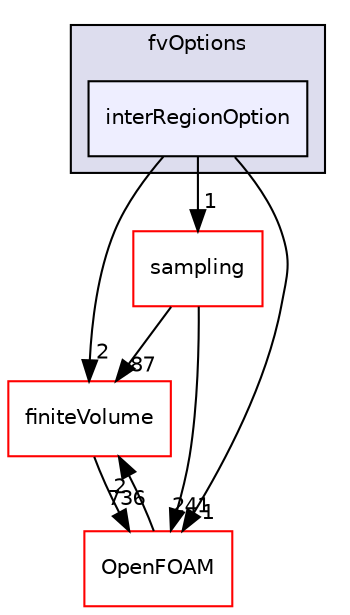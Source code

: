 digraph "src/fvOptions/interRegionOption" {
  bgcolor=transparent;
  compound=true
  node [ fontsize="10", fontname="Helvetica"];
  edge [ labelfontsize="10", labelfontname="Helvetica"];
  subgraph clusterdir_3feeed9f14097927738cfbd9bcefd859 {
    graph [ bgcolor="#ddddee", pencolor="black", label="fvOptions" fontname="Helvetica", fontsize="10", URL="dir_3feeed9f14097927738cfbd9bcefd859.html"]
  dir_e004c8aef6ad3730b0be09e2a7704e0f [shape=box, label="interRegionOption", style="filled", fillcolor="#eeeeff", pencolor="black", URL="dir_e004c8aef6ad3730b0be09e2a7704e0f.html"];
  }
  dir_9bd15774b555cf7259a6fa18f99fe99b [shape=box label="finiteVolume" color="red" URL="dir_9bd15774b555cf7259a6fa18f99fe99b.html"];
  dir_24a3817a3c61c11f04a0a72057522f4f [shape=box label="sampling" color="red" URL="dir_24a3817a3c61c11f04a0a72057522f4f.html"];
  dir_c5473ff19b20e6ec4dfe5c310b3778a8 [shape=box label="OpenFOAM" color="red" URL="dir_c5473ff19b20e6ec4dfe5c310b3778a8.html"];
  dir_9bd15774b555cf7259a6fa18f99fe99b->dir_c5473ff19b20e6ec4dfe5c310b3778a8 [headlabel="736", labeldistance=1.5 headhref="dir_000894_001888.html"];
  dir_24a3817a3c61c11f04a0a72057522f4f->dir_9bd15774b555cf7259a6fa18f99fe99b [headlabel="87", labeldistance=1.5 headhref="dir_002605_000894.html"];
  dir_24a3817a3c61c11f04a0a72057522f4f->dir_c5473ff19b20e6ec4dfe5c310b3778a8 [headlabel="241", labeldistance=1.5 headhref="dir_002605_001888.html"];
  dir_e004c8aef6ad3730b0be09e2a7704e0f->dir_9bd15774b555cf7259a6fa18f99fe99b [headlabel="2", labeldistance=1.5 headhref="dir_001316_000894.html"];
  dir_e004c8aef6ad3730b0be09e2a7704e0f->dir_24a3817a3c61c11f04a0a72057522f4f [headlabel="1", labeldistance=1.5 headhref="dir_001316_002605.html"];
  dir_e004c8aef6ad3730b0be09e2a7704e0f->dir_c5473ff19b20e6ec4dfe5c310b3778a8 [headlabel="1", labeldistance=1.5 headhref="dir_001316_001888.html"];
  dir_c5473ff19b20e6ec4dfe5c310b3778a8->dir_9bd15774b555cf7259a6fa18f99fe99b [headlabel="2", labeldistance=1.5 headhref="dir_001888_000894.html"];
}
